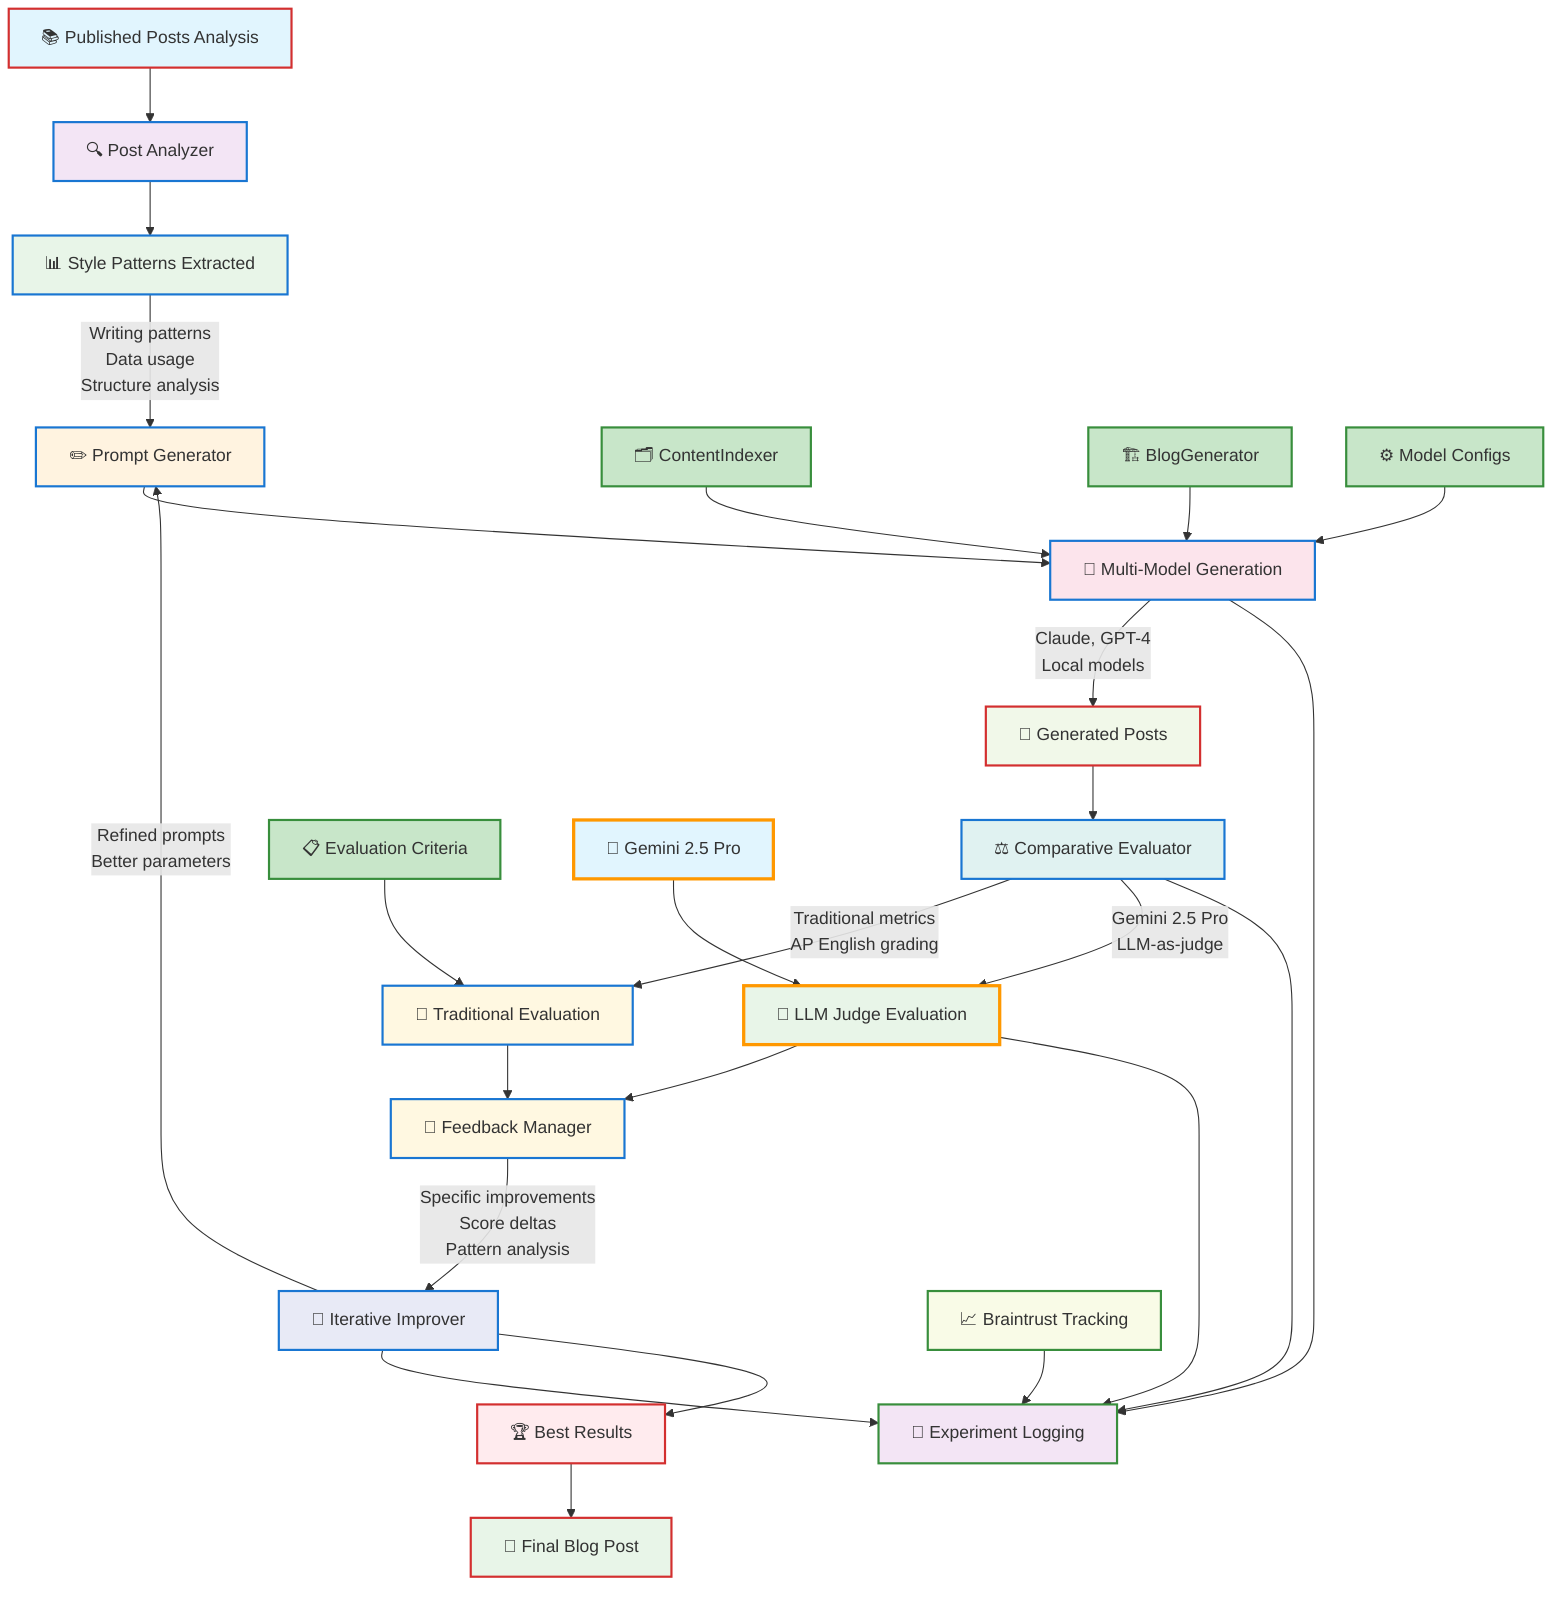 graph TD
    A[📚 Published Posts Analysis] --> B[🔍 Post Analyzer]
    B --> C[📊 Style Patterns Extracted]
    C --> |"Writing patterns<br/>Data usage<br/>Structure analysis"| D[✏️ Prompt Generator]
    
    D --> E[🤖 Multi-Model Generation]
    E --> |"Claude, GPT-4<br/>Local models"| F[📝 Generated Posts]
    
    F --> G[⚖️ Comparative Evaluator]
    G --> |"Traditional metrics<br/>AP English grading"| H1[📏 Traditional Evaluation]
    G --> |"Gemini 2.5 Pro<br/>LLM-as-judge"| H2[🧠 LLM Judge Evaluation]
    
    H1 --> H[💬 Feedback Manager]
    H2 --> H
    H --> |"Specific improvements<br/>Score deltas<br/>Pattern analysis"| I[🔄 Iterative Improver]
    
    I --> |"Refined prompts<br/>Better parameters"| D
    
    J[📈 Braintrust Tracking] --> K[🎯 Experiment Logging]
    E --> K
    G --> K
    H2 --> K
    I --> K
    
    L[🗂️ ContentIndexer] --> E
    M[🏗️ BlogGenerator] --> E
    
    N[📋 Evaluation Criteria] --> H1
    O[⚙️ Model Configs] --> E
    R[🤖 Gemini 2.5 Pro] --> H2
    
    P[🏆 Best Results] --> Q[📄 Final Blog Post]
    I --> P
    
    style A fill:#e1f5fe
    style B fill:#f3e5f5
    style C fill:#e8f5e8
    style D fill:#fff3e0
    style E fill:#fce4ec
    style F fill:#f1f8e9
    style G fill:#e0f2f1
    style H1 fill:#fff8e1
    style H2 fill:#e8f5e8
    style H fill:#fff8e1
    style I fill:#e8eaf6
    style J fill:#f9fbe7
    style K fill:#f3e5f5
    style P fill:#ffebee
    style Q fill:#e8f5e8
    style R fill:#e1f5fe
    
    classDef processNode fill:#bbdefb,stroke:#1976d2,stroke-width:2px
    classDef dataNode fill:#c8e6c9,stroke:#388e3c,stroke-width:2px
    classDef outputNode fill:#ffcdd2,stroke:#d32f2f,stroke-width:2px
    classDef llmNode fill:#fff3e0,stroke:#ff9800,stroke-width:3px
    
    class A,F,P,Q outputNode
    class B,C,D,E,G,H1,H,I processNode
    class J,K,L,M,N,O dataNode
    class H2,R llmNode